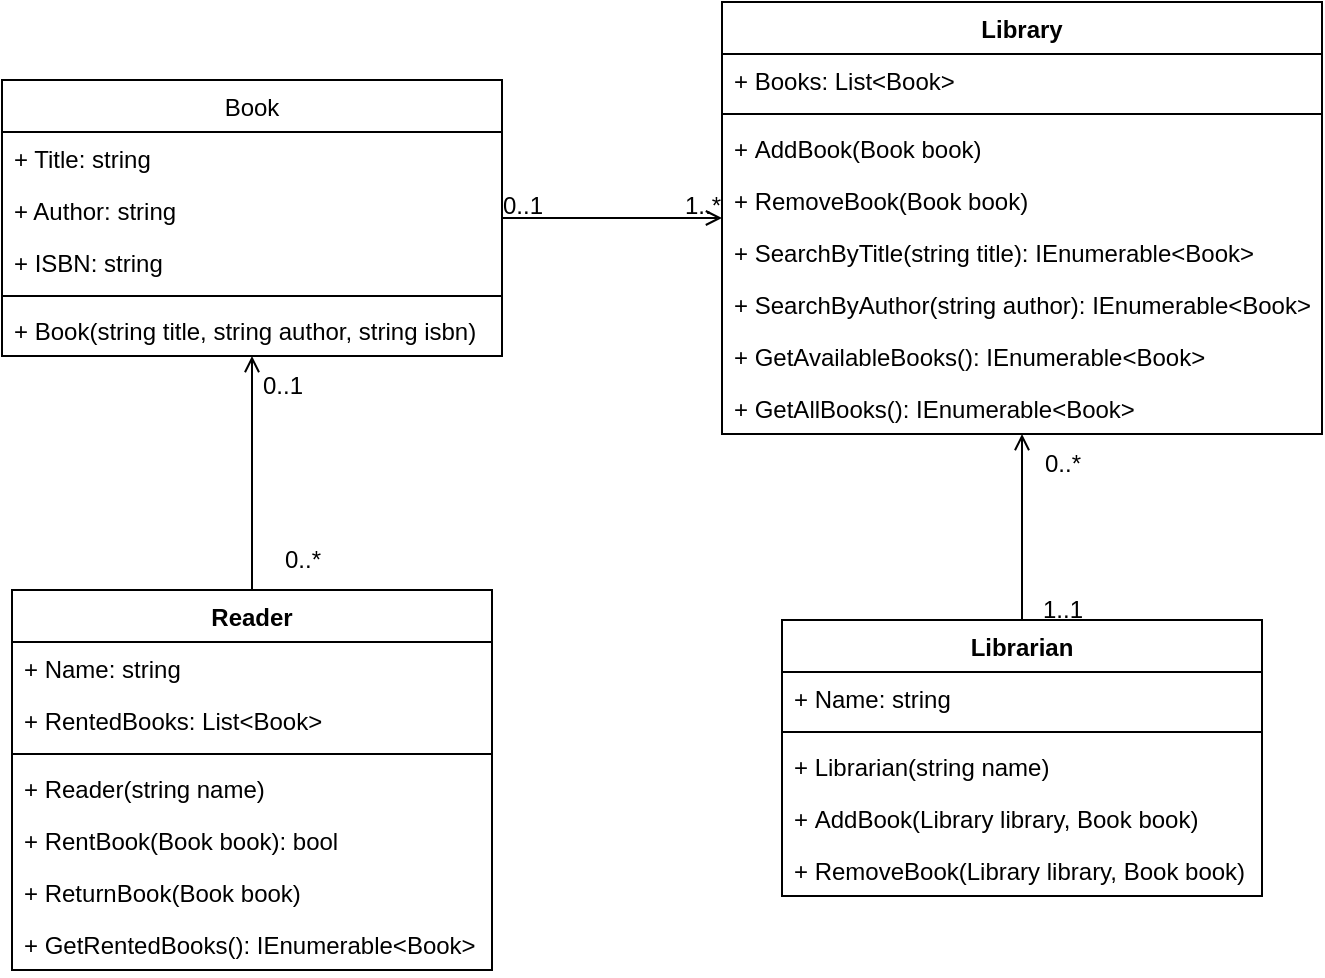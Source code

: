 <mxfile version="24.8.9">
  <diagram name="UML Diagram" id="0">
    <mxGraphModel dx="1434" dy="772" grid="1" gridSize="10" guides="1" tooltips="1" connect="1" arrows="1" fold="1" page="1" pageScale="1" pageWidth="827" pageHeight="1169" math="0" shadow="0">
      <root>
        <mxGeometry x="0" y="30" width="160" height="30" as="geometry" relative="1" id="0">
          <mxCell />
        </mxGeometry>
        <mxCell id="1" parent="0" />
        <mxCell id="J_HHg0NIM_oIaU5JRoAS-34" style="edgeStyle=orthogonalEdgeStyle;rounded=0;orthogonalLoop=1;jettySize=auto;html=1;endArrow=open;endFill=0;" edge="1" parent="1" source="J_HHg0NIM_oIaU5JRoAS-5" target="J_HHg0NIM_oIaU5JRoAS-25">
          <mxGeometry relative="1" as="geometry" />
        </mxCell>
        <mxCell id="J_HHg0NIM_oIaU5JRoAS-5" value="&lt;span style=&quot;font-weight: 400;&quot;&gt;Book&lt;/span&gt;" style="swimlane;fontStyle=1;align=center;verticalAlign=top;childLayout=stackLayout;horizontal=1;startSize=26;horizontalStack=0;resizeParent=1;resizeParentMax=0;resizeLast=0;collapsible=1;marginBottom=0;whiteSpace=wrap;html=1;" vertex="1" parent="1">
          <mxGeometry x="90" y="140" width="250" height="138" as="geometry" />
        </mxCell>
        <mxCell id="J_HHg0NIM_oIaU5JRoAS-6" value="+ Title: string" style="text;strokeColor=none;fillColor=none;align=left;verticalAlign=top;spacingLeft=4;spacingRight=4;overflow=hidden;rotatable=0;points=[[0,0.5],[1,0.5]];portConstraint=eastwest;whiteSpace=wrap;html=1;" vertex="1" parent="J_HHg0NIM_oIaU5JRoAS-5">
          <mxGeometry y="26" width="250" height="26" as="geometry" />
        </mxCell>
        <mxCell id="J_HHg0NIM_oIaU5JRoAS-9" value="+ Author: string" style="text;strokeColor=none;fillColor=none;align=left;verticalAlign=top;spacingLeft=4;spacingRight=4;overflow=hidden;rotatable=0;points=[[0,0.5],[1,0.5]];portConstraint=eastwest;whiteSpace=wrap;html=1;" vertex="1" parent="J_HHg0NIM_oIaU5JRoAS-5">
          <mxGeometry y="52" width="250" height="26" as="geometry" />
        </mxCell>
        <mxCell id="J_HHg0NIM_oIaU5JRoAS-10" value="+&amp;nbsp;ISBN: string" style="text;strokeColor=none;fillColor=none;align=left;verticalAlign=top;spacingLeft=4;spacingRight=4;overflow=hidden;rotatable=0;points=[[0,0.5],[1,0.5]];portConstraint=eastwest;whiteSpace=wrap;html=1;" vertex="1" parent="J_HHg0NIM_oIaU5JRoAS-5">
          <mxGeometry y="78" width="250" height="26" as="geometry" />
        </mxCell>
        <mxCell id="J_HHg0NIM_oIaU5JRoAS-7" value="" style="line;strokeWidth=1;fillColor=none;align=left;verticalAlign=middle;spacingTop=-1;spacingLeft=3;spacingRight=3;rotatable=0;labelPosition=right;points=[];portConstraint=eastwest;strokeColor=inherit;" vertex="1" parent="J_HHg0NIM_oIaU5JRoAS-5">
          <mxGeometry y="104" width="250" height="8" as="geometry" />
        </mxCell>
        <mxCell id="J_HHg0NIM_oIaU5JRoAS-8" value="+ Book(string title, string author, string isbn)" style="text;strokeColor=none;fillColor=none;align=left;verticalAlign=top;spacingLeft=4;spacingRight=4;overflow=hidden;rotatable=0;points=[[0,0.5],[1,0.5]];portConstraint=eastwest;whiteSpace=wrap;html=1;" vertex="1" parent="J_HHg0NIM_oIaU5JRoAS-5">
          <mxGeometry y="112" width="250" height="26" as="geometry" />
        </mxCell>
        <mxCell id="J_HHg0NIM_oIaU5JRoAS-38" style="edgeStyle=orthogonalEdgeStyle;rounded=0;orthogonalLoop=1;jettySize=auto;html=1;endArrow=open;endFill=0;" edge="1" parent="1" source="J_HHg0NIM_oIaU5JRoAS-11" target="J_HHg0NIM_oIaU5JRoAS-5">
          <mxGeometry relative="1" as="geometry" />
        </mxCell>
        <mxCell id="J_HHg0NIM_oIaU5JRoAS-11" value="Reader" style="swimlane;fontStyle=1;align=center;verticalAlign=top;childLayout=stackLayout;horizontal=1;startSize=26;horizontalStack=0;resizeParent=1;resizeParentMax=0;resizeLast=0;collapsible=1;marginBottom=0;whiteSpace=wrap;html=1;" vertex="1" parent="1">
          <mxGeometry x="95" y="395" width="240" height="190" as="geometry" />
        </mxCell>
        <mxCell id="J_HHg0NIM_oIaU5JRoAS-12" value="+&amp;nbsp;Name: string" style="text;strokeColor=none;fillColor=none;align=left;verticalAlign=top;spacingLeft=4;spacingRight=4;overflow=hidden;rotatable=0;points=[[0,0.5],[1,0.5]];portConstraint=eastwest;whiteSpace=wrap;html=1;" vertex="1" parent="J_HHg0NIM_oIaU5JRoAS-11">
          <mxGeometry y="26" width="240" height="26" as="geometry" />
        </mxCell>
        <mxCell id="J_HHg0NIM_oIaU5JRoAS-15" value="+&amp;nbsp;RentedBooks: List&amp;lt;Book&amp;gt;" style="text;strokeColor=none;fillColor=none;align=left;verticalAlign=top;spacingLeft=4;spacingRight=4;overflow=hidden;rotatable=0;points=[[0,0.5],[1,0.5]];portConstraint=eastwest;whiteSpace=wrap;html=1;" vertex="1" parent="J_HHg0NIM_oIaU5JRoAS-11">
          <mxGeometry y="52" width="240" height="26" as="geometry" />
        </mxCell>
        <mxCell id="J_HHg0NIM_oIaU5JRoAS-13" value="" style="line;strokeWidth=1;fillColor=none;align=left;verticalAlign=middle;spacingTop=-1;spacingLeft=3;spacingRight=3;rotatable=0;labelPosition=right;points=[];portConstraint=eastwest;strokeColor=inherit;" vertex="1" parent="J_HHg0NIM_oIaU5JRoAS-11">
          <mxGeometry y="78" width="240" height="8" as="geometry" />
        </mxCell>
        <mxCell id="J_HHg0NIM_oIaU5JRoAS-14" value="+&amp;nbsp;Reader(string name)" style="text;strokeColor=none;fillColor=none;align=left;verticalAlign=top;spacingLeft=4;spacingRight=4;overflow=hidden;rotatable=0;points=[[0,0.5],[1,0.5]];portConstraint=eastwest;whiteSpace=wrap;html=1;" vertex="1" parent="J_HHg0NIM_oIaU5JRoAS-11">
          <mxGeometry y="86" width="240" height="26" as="geometry" />
        </mxCell>
        <mxCell id="J_HHg0NIM_oIaU5JRoAS-16" value="+&amp;nbsp;RentBook(Book book): bool" style="text;strokeColor=none;fillColor=none;align=left;verticalAlign=top;spacingLeft=4;spacingRight=4;overflow=hidden;rotatable=0;points=[[0,0.5],[1,0.5]];portConstraint=eastwest;whiteSpace=wrap;html=1;" vertex="1" parent="J_HHg0NIM_oIaU5JRoAS-11">
          <mxGeometry y="112" width="240" height="26" as="geometry" />
        </mxCell>
        <mxCell id="J_HHg0NIM_oIaU5JRoAS-17" value="+&amp;nbsp;ReturnBook(Book book)" style="text;strokeColor=none;fillColor=none;align=left;verticalAlign=top;spacingLeft=4;spacingRight=4;overflow=hidden;rotatable=0;points=[[0,0.5],[1,0.5]];portConstraint=eastwest;whiteSpace=wrap;html=1;" vertex="1" parent="J_HHg0NIM_oIaU5JRoAS-11">
          <mxGeometry y="138" width="240" height="26" as="geometry" />
        </mxCell>
        <mxCell id="J_HHg0NIM_oIaU5JRoAS-18" value="+&amp;nbsp;GetRentedBooks(): IEnumerable&amp;lt;Book&amp;gt;" style="text;strokeColor=none;fillColor=none;align=left;verticalAlign=top;spacingLeft=4;spacingRight=4;overflow=hidden;rotatable=0;points=[[0,0.5],[1,0.5]];portConstraint=eastwest;whiteSpace=wrap;html=1;" vertex="1" parent="J_HHg0NIM_oIaU5JRoAS-11">
          <mxGeometry y="164" width="240" height="26" as="geometry" />
        </mxCell>
        <mxCell id="J_HHg0NIM_oIaU5JRoAS-41" style="edgeStyle=orthogonalEdgeStyle;rounded=0;orthogonalLoop=1;jettySize=auto;html=1;endArrow=open;endFill=0;" edge="1" parent="1" source="J_HHg0NIM_oIaU5JRoAS-19" target="J_HHg0NIM_oIaU5JRoAS-25">
          <mxGeometry relative="1" as="geometry" />
        </mxCell>
        <mxCell id="J_HHg0NIM_oIaU5JRoAS-19" value="Librarian" style="swimlane;fontStyle=1;align=center;verticalAlign=top;childLayout=stackLayout;horizontal=1;startSize=26;horizontalStack=0;resizeParent=1;resizeParentMax=0;resizeLast=0;collapsible=1;marginBottom=0;whiteSpace=wrap;html=1;" vertex="1" parent="1">
          <mxGeometry x="480" y="410" width="240" height="138" as="geometry" />
        </mxCell>
        <mxCell id="J_HHg0NIM_oIaU5JRoAS-20" value="+&amp;nbsp;Name: string" style="text;strokeColor=none;fillColor=none;align=left;verticalAlign=top;spacingLeft=4;spacingRight=4;overflow=hidden;rotatable=0;points=[[0,0.5],[1,0.5]];portConstraint=eastwest;whiteSpace=wrap;html=1;" vertex="1" parent="J_HHg0NIM_oIaU5JRoAS-19">
          <mxGeometry y="26" width="240" height="26" as="geometry" />
        </mxCell>
        <mxCell id="J_HHg0NIM_oIaU5JRoAS-21" value="" style="line;strokeWidth=1;fillColor=none;align=left;verticalAlign=middle;spacingTop=-1;spacingLeft=3;spacingRight=3;rotatable=0;labelPosition=right;points=[];portConstraint=eastwest;strokeColor=inherit;" vertex="1" parent="J_HHg0NIM_oIaU5JRoAS-19">
          <mxGeometry y="52" width="240" height="8" as="geometry" />
        </mxCell>
        <mxCell id="J_HHg0NIM_oIaU5JRoAS-22" value="+&amp;nbsp;Librarian(string name)" style="text;strokeColor=none;fillColor=none;align=left;verticalAlign=top;spacingLeft=4;spacingRight=4;overflow=hidden;rotatable=0;points=[[0,0.5],[1,0.5]];portConstraint=eastwest;whiteSpace=wrap;html=1;" vertex="1" parent="J_HHg0NIM_oIaU5JRoAS-19">
          <mxGeometry y="60" width="240" height="26" as="geometry" />
        </mxCell>
        <mxCell id="J_HHg0NIM_oIaU5JRoAS-23" value="+&amp;nbsp;AddBook(Library library, Book book)" style="text;strokeColor=none;fillColor=none;align=left;verticalAlign=top;spacingLeft=4;spacingRight=4;overflow=hidden;rotatable=0;points=[[0,0.5],[1,0.5]];portConstraint=eastwest;whiteSpace=wrap;html=1;" vertex="1" parent="J_HHg0NIM_oIaU5JRoAS-19">
          <mxGeometry y="86" width="240" height="26" as="geometry" />
        </mxCell>
        <mxCell id="J_HHg0NIM_oIaU5JRoAS-24" value="+&amp;nbsp;RemoveBook(Library library, Book book)" style="text;strokeColor=none;fillColor=none;align=left;verticalAlign=top;spacingLeft=4;spacingRight=4;overflow=hidden;rotatable=0;points=[[0,0.5],[1,0.5]];portConstraint=eastwest;whiteSpace=wrap;html=1;" vertex="1" parent="J_HHg0NIM_oIaU5JRoAS-19">
          <mxGeometry y="112" width="240" height="26" as="geometry" />
        </mxCell>
        <mxCell id="J_HHg0NIM_oIaU5JRoAS-25" value="Library" style="swimlane;fontStyle=1;align=center;verticalAlign=top;childLayout=stackLayout;horizontal=1;startSize=26;horizontalStack=0;resizeParent=1;resizeParentMax=0;resizeLast=0;collapsible=1;marginBottom=0;whiteSpace=wrap;html=1;" vertex="1" parent="1">
          <mxGeometry x="450" y="101" width="300" height="216" as="geometry" />
        </mxCell>
        <mxCell id="J_HHg0NIM_oIaU5JRoAS-26" value="+&amp;nbsp;Books: List&amp;lt;Book&amp;gt;" style="text;strokeColor=none;fillColor=none;align=left;verticalAlign=top;spacingLeft=4;spacingRight=4;overflow=hidden;rotatable=0;points=[[0,0.5],[1,0.5]];portConstraint=eastwest;whiteSpace=wrap;html=1;" vertex="1" parent="J_HHg0NIM_oIaU5JRoAS-25">
          <mxGeometry y="26" width="300" height="26" as="geometry" />
        </mxCell>
        <mxCell id="J_HHg0NIM_oIaU5JRoAS-27" value="" style="line;strokeWidth=1;fillColor=none;align=left;verticalAlign=middle;spacingTop=-1;spacingLeft=3;spacingRight=3;rotatable=0;labelPosition=right;points=[];portConstraint=eastwest;strokeColor=inherit;" vertex="1" parent="J_HHg0NIM_oIaU5JRoAS-25">
          <mxGeometry y="52" width="300" height="8" as="geometry" />
        </mxCell>
        <mxCell id="J_HHg0NIM_oIaU5JRoAS-28" value="+&amp;nbsp;AddBook(Book book)" style="text;strokeColor=none;fillColor=none;align=left;verticalAlign=top;spacingLeft=4;spacingRight=4;overflow=hidden;rotatable=0;points=[[0,0.5],[1,0.5]];portConstraint=eastwest;whiteSpace=wrap;html=1;" vertex="1" parent="J_HHg0NIM_oIaU5JRoAS-25">
          <mxGeometry y="60" width="300" height="26" as="geometry" />
        </mxCell>
        <mxCell id="J_HHg0NIM_oIaU5JRoAS-29" value="+&amp;nbsp;RemoveBook(Book book)" style="text;strokeColor=none;fillColor=none;align=left;verticalAlign=top;spacingLeft=4;spacingRight=4;overflow=hidden;rotatable=0;points=[[0,0.5],[1,0.5]];portConstraint=eastwest;whiteSpace=wrap;html=1;" vertex="1" parent="J_HHg0NIM_oIaU5JRoAS-25">
          <mxGeometry y="86" width="300" height="26" as="geometry" />
        </mxCell>
        <mxCell id="J_HHg0NIM_oIaU5JRoAS-30" value="+&amp;nbsp;SearchByTitle(string title): IEnumerable&amp;lt;Book&amp;gt;" style="text;strokeColor=none;fillColor=none;align=left;verticalAlign=top;spacingLeft=4;spacingRight=4;overflow=hidden;rotatable=0;points=[[0,0.5],[1,0.5]];portConstraint=eastwest;whiteSpace=wrap;html=1;" vertex="1" parent="J_HHg0NIM_oIaU5JRoAS-25">
          <mxGeometry y="112" width="300" height="26" as="geometry" />
        </mxCell>
        <mxCell id="J_HHg0NIM_oIaU5JRoAS-31" value="+&amp;nbsp;SearchByAuthor(string author): IEnumerable&amp;lt;Book&amp;gt;" style="text;strokeColor=none;fillColor=none;align=left;verticalAlign=top;spacingLeft=4;spacingRight=4;overflow=hidden;rotatable=0;points=[[0,0.5],[1,0.5]];portConstraint=eastwest;whiteSpace=wrap;html=1;" vertex="1" parent="J_HHg0NIM_oIaU5JRoAS-25">
          <mxGeometry y="138" width="300" height="26" as="geometry" />
        </mxCell>
        <mxCell id="J_HHg0NIM_oIaU5JRoAS-32" value="+&amp;nbsp;GetAvailableBooks(): IEnumerable&amp;lt;Book&amp;gt;" style="text;strokeColor=none;fillColor=none;align=left;verticalAlign=top;spacingLeft=4;spacingRight=4;overflow=hidden;rotatable=0;points=[[0,0.5],[1,0.5]];portConstraint=eastwest;whiteSpace=wrap;html=1;" vertex="1" parent="J_HHg0NIM_oIaU5JRoAS-25">
          <mxGeometry y="164" width="300" height="26" as="geometry" />
        </mxCell>
        <mxCell id="J_HHg0NIM_oIaU5JRoAS-33" value="+&amp;nbsp;GetAllBooks(): IEnumerable&amp;lt;Book&amp;gt;" style="text;strokeColor=none;fillColor=none;align=left;verticalAlign=top;spacingLeft=4;spacingRight=4;overflow=hidden;rotatable=0;points=[[0,0.5],[1,0.5]];portConstraint=eastwest;whiteSpace=wrap;html=1;" vertex="1" parent="J_HHg0NIM_oIaU5JRoAS-25">
          <mxGeometry y="190" width="300" height="26" as="geometry" />
        </mxCell>
        <mxCell id="J_HHg0NIM_oIaU5JRoAS-35" value="1..*" style="text;html=1;align=center;verticalAlign=middle;resizable=0;points=[];autosize=1;strokeColor=none;fillColor=none;" vertex="1" parent="1">
          <mxGeometry x="420" y="188" width="40" height="30" as="geometry" />
        </mxCell>
        <mxCell id="J_HHg0NIM_oIaU5JRoAS-36" value="0..1" style="text;html=1;align=center;verticalAlign=middle;resizable=0;points=[];autosize=1;strokeColor=none;fillColor=none;" vertex="1" parent="1">
          <mxGeometry x="330" y="188" width="40" height="30" as="geometry" />
        </mxCell>
        <mxCell id="J_HHg0NIM_oIaU5JRoAS-39" value="0..*" style="text;html=1;align=center;verticalAlign=middle;resizable=0;points=[];autosize=1;strokeColor=none;fillColor=none;" vertex="1" parent="1">
          <mxGeometry x="220" y="365" width="40" height="30" as="geometry" />
        </mxCell>
        <mxCell id="J_HHg0NIM_oIaU5JRoAS-40" value="0..1" style="text;html=1;align=center;verticalAlign=middle;resizable=0;points=[];autosize=1;strokeColor=none;fillColor=none;" vertex="1" parent="1">
          <mxGeometry x="210" y="278" width="40" height="30" as="geometry" />
        </mxCell>
        <mxCell id="J_HHg0NIM_oIaU5JRoAS-42" value="0..*" style="text;html=1;align=center;verticalAlign=middle;resizable=0;points=[];autosize=1;strokeColor=none;fillColor=none;" vertex="1" parent="1">
          <mxGeometry x="600" y="317" width="40" height="30" as="geometry" />
        </mxCell>
        <mxCell id="J_HHg0NIM_oIaU5JRoAS-43" value="1..1" style="text;html=1;align=center;verticalAlign=middle;resizable=0;points=[];autosize=1;strokeColor=none;fillColor=none;" vertex="1" parent="1">
          <mxGeometry x="600" y="390" width="40" height="30" as="geometry" />
        </mxCell>
      </root>
    </mxGraphModel>
  </diagram>
</mxfile>
